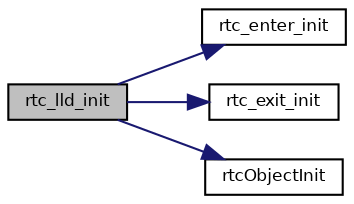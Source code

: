 digraph "rtc_lld_init"
{
  bgcolor="transparent";
  edge [fontname="Helvetica",fontsize="8",labelfontname="Helvetica",labelfontsize="8"];
  node [fontname="Helvetica",fontsize="8",shape=record];
  rankdir="LR";
  Node6 [label="rtc_lld_init",height=0.2,width=0.4,color="black", fillcolor="grey75", style="filled", fontcolor="black"];
  Node6 -> Node7 [color="midnightblue",fontsize="8",style="solid",fontname="Helvetica"];
  Node7 [label="rtc_enter_init",height=0.2,width=0.4,color="black",URL="$group___r_t_c.html#ga2cbfcf70b0ad8d7f18c6f90949946a28",tooltip="Beginning of configuration procedure. "];
  Node6 -> Node8 [color="midnightblue",fontsize="8",style="solid",fontname="Helvetica"];
  Node8 [label="rtc_exit_init",height=0.2,width=0.4,color="black",URL="$group___r_t_c.html#gaec9b76b674bb8dead972b08c500dffa5",tooltip="Finalizing of configuration procedure. "];
  Node6 -> Node9 [color="midnightblue",fontsize="8",style="solid",fontname="Helvetica"];
  Node9 [label="rtcObjectInit",height=0.2,width=0.4,color="black",URL="$group___r_t_c.html#gaed3c0ba431fea2baabfc9e031b1f3134",tooltip="Initializes a generic RTC driver object. "];
}
